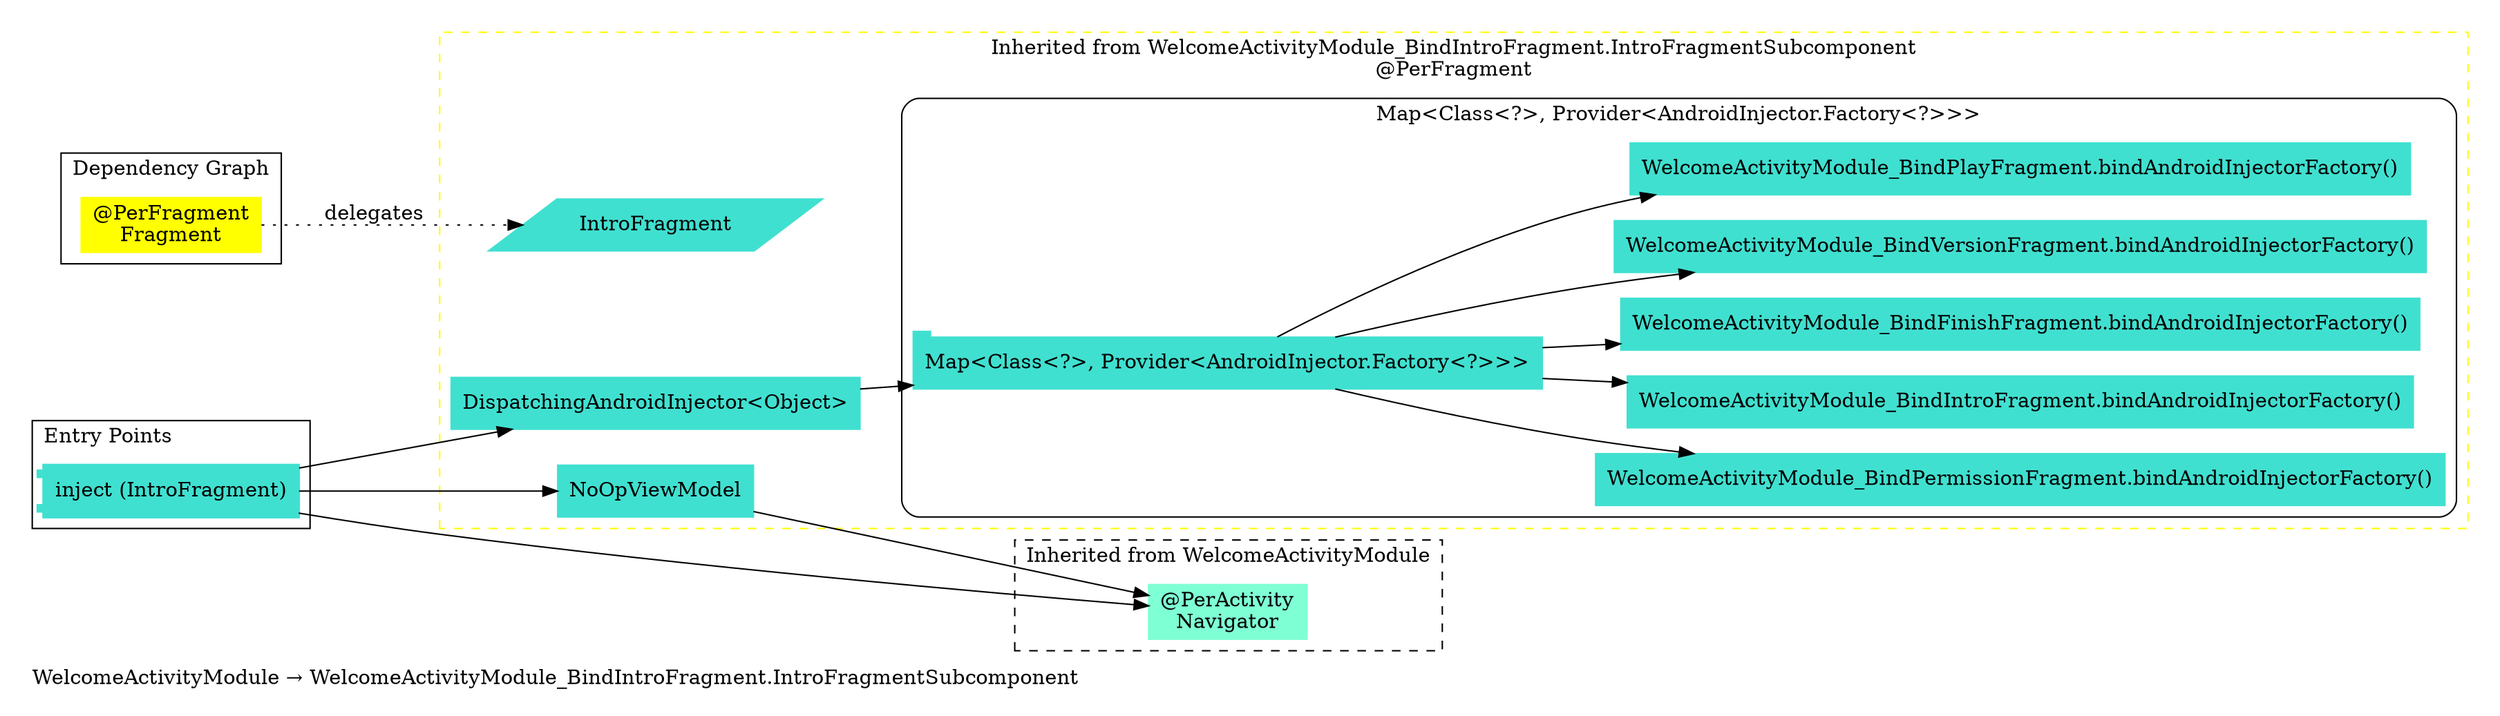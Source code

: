 digraph "org.owntracks.android.ui.welcome.WelcomeActivityModule → org.owntracks.android.ui.welcome.WelcomeActivityModule_BindIntroFragment.IntroFragmentSubcomponent" {
  graph [rankdir="LR", labeljust="l", label="WelcomeActivityModule → WelcomeActivityModule_BindIntroFragment.IntroFragmentSubcomponent", pad="0.2", compound="true"]
  node [shape="rectangle", style="filled", color="turquoise"]
  subgraph "cluster_Entry Points" {
    graph [labeljust="l", label="Entry Points"]
    node [shape="component", penwidth="2"]
    "e7eb1d3b-59e1-448e-9a74-f92f6a788037" [label="inject (IntroFragment)", color="turquoise", shape="component"]
  }
  subgraph "cluster_Dependency Graph" {
    graph [labeljust="l", label="Dependency Graph"]
    "0f5ddbac-492d-4be4-ae94-96cdff927bf7" [label="DispatchingAndroidInjector<Object>", color="turquoise"]
    "a626c51a-357b-44e8-8df3-64d7979e3e6a" [label="NoOpViewModel", color="turquoise"]
    "d2640cc3-07ba-435f-b13d-cf9cf7b3c45f" [label="@PerFragment\nFragment", color="yellow1"]
    "04af2ed6-69f3-48b8-9883-af586b8ead8f" [label="IntroFragment", color="turquoise", shape="parallelogram"]
    subgraph "cluster_Map<Class<?>, Provider<AndroidInjector.Factory<?>>>" {
      graph [label="Map<Class<?>, Provider<AndroidInjector.Factory<?>>>", labeljust="c", style="rounded", color="black"]
      "f78ba439-cd6b-41ec-8422-6f3bead625d7" [label="Map<Class<?>, Provider<AndroidInjector.Factory<?>>>", color="turquoise", shape="tab"]
      "b66d1887-8252-48cd-af96-b623243efa8f" [label="WelcomeActivityModule_BindPermissionFragment.bindAndroidInjectorFactory()", color="turquoise"]
      "64ec0f40-e19c-4d69-852f-000a6991bf0a" [label="WelcomeActivityModule_BindIntroFragment.bindAndroidInjectorFactory()", color="turquoise"]
      "d78a74bc-5a2f-4cd8-9b37-09d60699e7ee" [label="WelcomeActivityModule_BindFinishFragment.bindAndroidInjectorFactory()", color="turquoise"]
      "e1c88e86-9192-409a-8a1e-297900e140c8" [label="WelcomeActivityModule_BindVersionFragment.bindAndroidInjectorFactory()", color="turquoise"]
      "8831916f-a99d-4838-b864-03dab134b633" [label="WelcomeActivityModule_BindPlayFragment.bindAndroidInjectorFactory()", color="turquoise"]
    }
  }
  subgraph "cluster_Subcomponents" {
    graph [labeljust="l", shape="folder", label="Subcomponents"]
  }
  subgraph "cluster_WelcomeActivityModule" {
    graph [labeljust="c", label="Inherited from WelcomeActivityModule", style="dashed", href="full_org.owntracks.android.ui.welcome.WelcomeActivityModule.svg"]
    "4a334c5e-6455-46c3-a1d3-96c887460ca0" [label="@PerActivity\nNavigator", color="aquamarine"]
    "4a334c5e-6455-46c3-a1d3-96c887460ca0" [label="@PerActivity\nNavigator", color="aquamarine"]
    "b66d1887-8252-48cd-af96-b623243efa8f" [label="WelcomeActivityModule_BindPermissionFragment.bindAndroidInjectorFactory()", color="turquoise"]
    "64ec0f40-e19c-4d69-852f-000a6991bf0a" [label="WelcomeActivityModule_BindIntroFragment.bindAndroidInjectorFactory()", color="turquoise"]
    "d78a74bc-5a2f-4cd8-9b37-09d60699e7ee" [label="WelcomeActivityModule_BindFinishFragment.bindAndroidInjectorFactory()", color="turquoise"]
    "e1c88e86-9192-409a-8a1e-297900e140c8" [label="WelcomeActivityModule_BindVersionFragment.bindAndroidInjectorFactory()", color="turquoise"]
    "8831916f-a99d-4838-b864-03dab134b633" [label="WelcomeActivityModule_BindPlayFragment.bindAndroidInjectorFactory()", color="turquoise"]
  }
  subgraph "cluster_WelcomeActivityModule → WelcomeActivityModule_BindIntroFragment.IntroFragmentSubcomponent" {
    graph [labeljust="c", label="Inherited from WelcomeActivityModule_BindIntroFragment.IntroFragmentSubcomponent\n@PerFragment", style="dashed", href="full_org.owntracks.android.ui.welcome.WelcomeActivityModule_BindIntroFragment.IntroFragmentSubcomponent.svg", color="yellow1"]
    "0f5ddbac-492d-4be4-ae94-96cdff927bf7" [label="DispatchingAndroidInjector<Object>", color="turquoise"]
    "a626c51a-357b-44e8-8df3-64d7979e3e6a" [label="NoOpViewModel", color="turquoise"]
    "04af2ed6-69f3-48b8-9883-af586b8ead8f" [label="IntroFragment", color="turquoise", shape="parallelogram"]
    subgraph "cluster_Map<Class<?>, Provider<AndroidInjector.Factory<?>>>" {
      graph [label="Map<Class<?>, Provider<AndroidInjector.Factory<?>>>", labeljust="c", style="rounded", color="black"]
      "f78ba439-cd6b-41ec-8422-6f3bead625d7" [label="Map<Class<?>, Provider<AndroidInjector.Factory<?>>>", color="turquoise", shape="tab"]
      "b66d1887-8252-48cd-af96-b623243efa8f" [label="WelcomeActivityModule_BindPermissionFragment.bindAndroidInjectorFactory()", color="turquoise"]
      "64ec0f40-e19c-4d69-852f-000a6991bf0a" [label="WelcomeActivityModule_BindIntroFragment.bindAndroidInjectorFactory()", color="turquoise"]
      "d78a74bc-5a2f-4cd8-9b37-09d60699e7ee" [label="WelcomeActivityModule_BindFinishFragment.bindAndroidInjectorFactory()", color="turquoise"]
      "e1c88e86-9192-409a-8a1e-297900e140c8" [label="WelcomeActivityModule_BindVersionFragment.bindAndroidInjectorFactory()", color="turquoise"]
      "8831916f-a99d-4838-b864-03dab134b633" [label="WelcomeActivityModule_BindPlayFragment.bindAndroidInjectorFactory()", color="turquoise"]
    }
  }
  "e7eb1d3b-59e1-448e-9a74-f92f6a788037" -> "a626c51a-357b-44e8-8df3-64d7979e3e6a"
  "e7eb1d3b-59e1-448e-9a74-f92f6a788037" -> "4a334c5e-6455-46c3-a1d3-96c887460ca0"
  "e7eb1d3b-59e1-448e-9a74-f92f6a788037" -> "0f5ddbac-492d-4be4-ae94-96cdff927bf7"
  "0f5ddbac-492d-4be4-ae94-96cdff927bf7" -> "f78ba439-cd6b-41ec-8422-6f3bead625d7"
  "a626c51a-357b-44e8-8df3-64d7979e3e6a" -> "4a334c5e-6455-46c3-a1d3-96c887460ca0"
  "f78ba439-cd6b-41ec-8422-6f3bead625d7" -> "8831916f-a99d-4838-b864-03dab134b633"
  "f78ba439-cd6b-41ec-8422-6f3bead625d7" -> "e1c88e86-9192-409a-8a1e-297900e140c8"
  "f78ba439-cd6b-41ec-8422-6f3bead625d7" -> "b66d1887-8252-48cd-af96-b623243efa8f"
  "f78ba439-cd6b-41ec-8422-6f3bead625d7" -> "64ec0f40-e19c-4d69-852f-000a6991bf0a"
  "f78ba439-cd6b-41ec-8422-6f3bead625d7" -> "d78a74bc-5a2f-4cd8-9b37-09d60699e7ee"
  "d2640cc3-07ba-435f-b13d-cf9cf7b3c45f" -> "04af2ed6-69f3-48b8-9883-af586b8ead8f" [style="dotted", label="delegates"]
}
